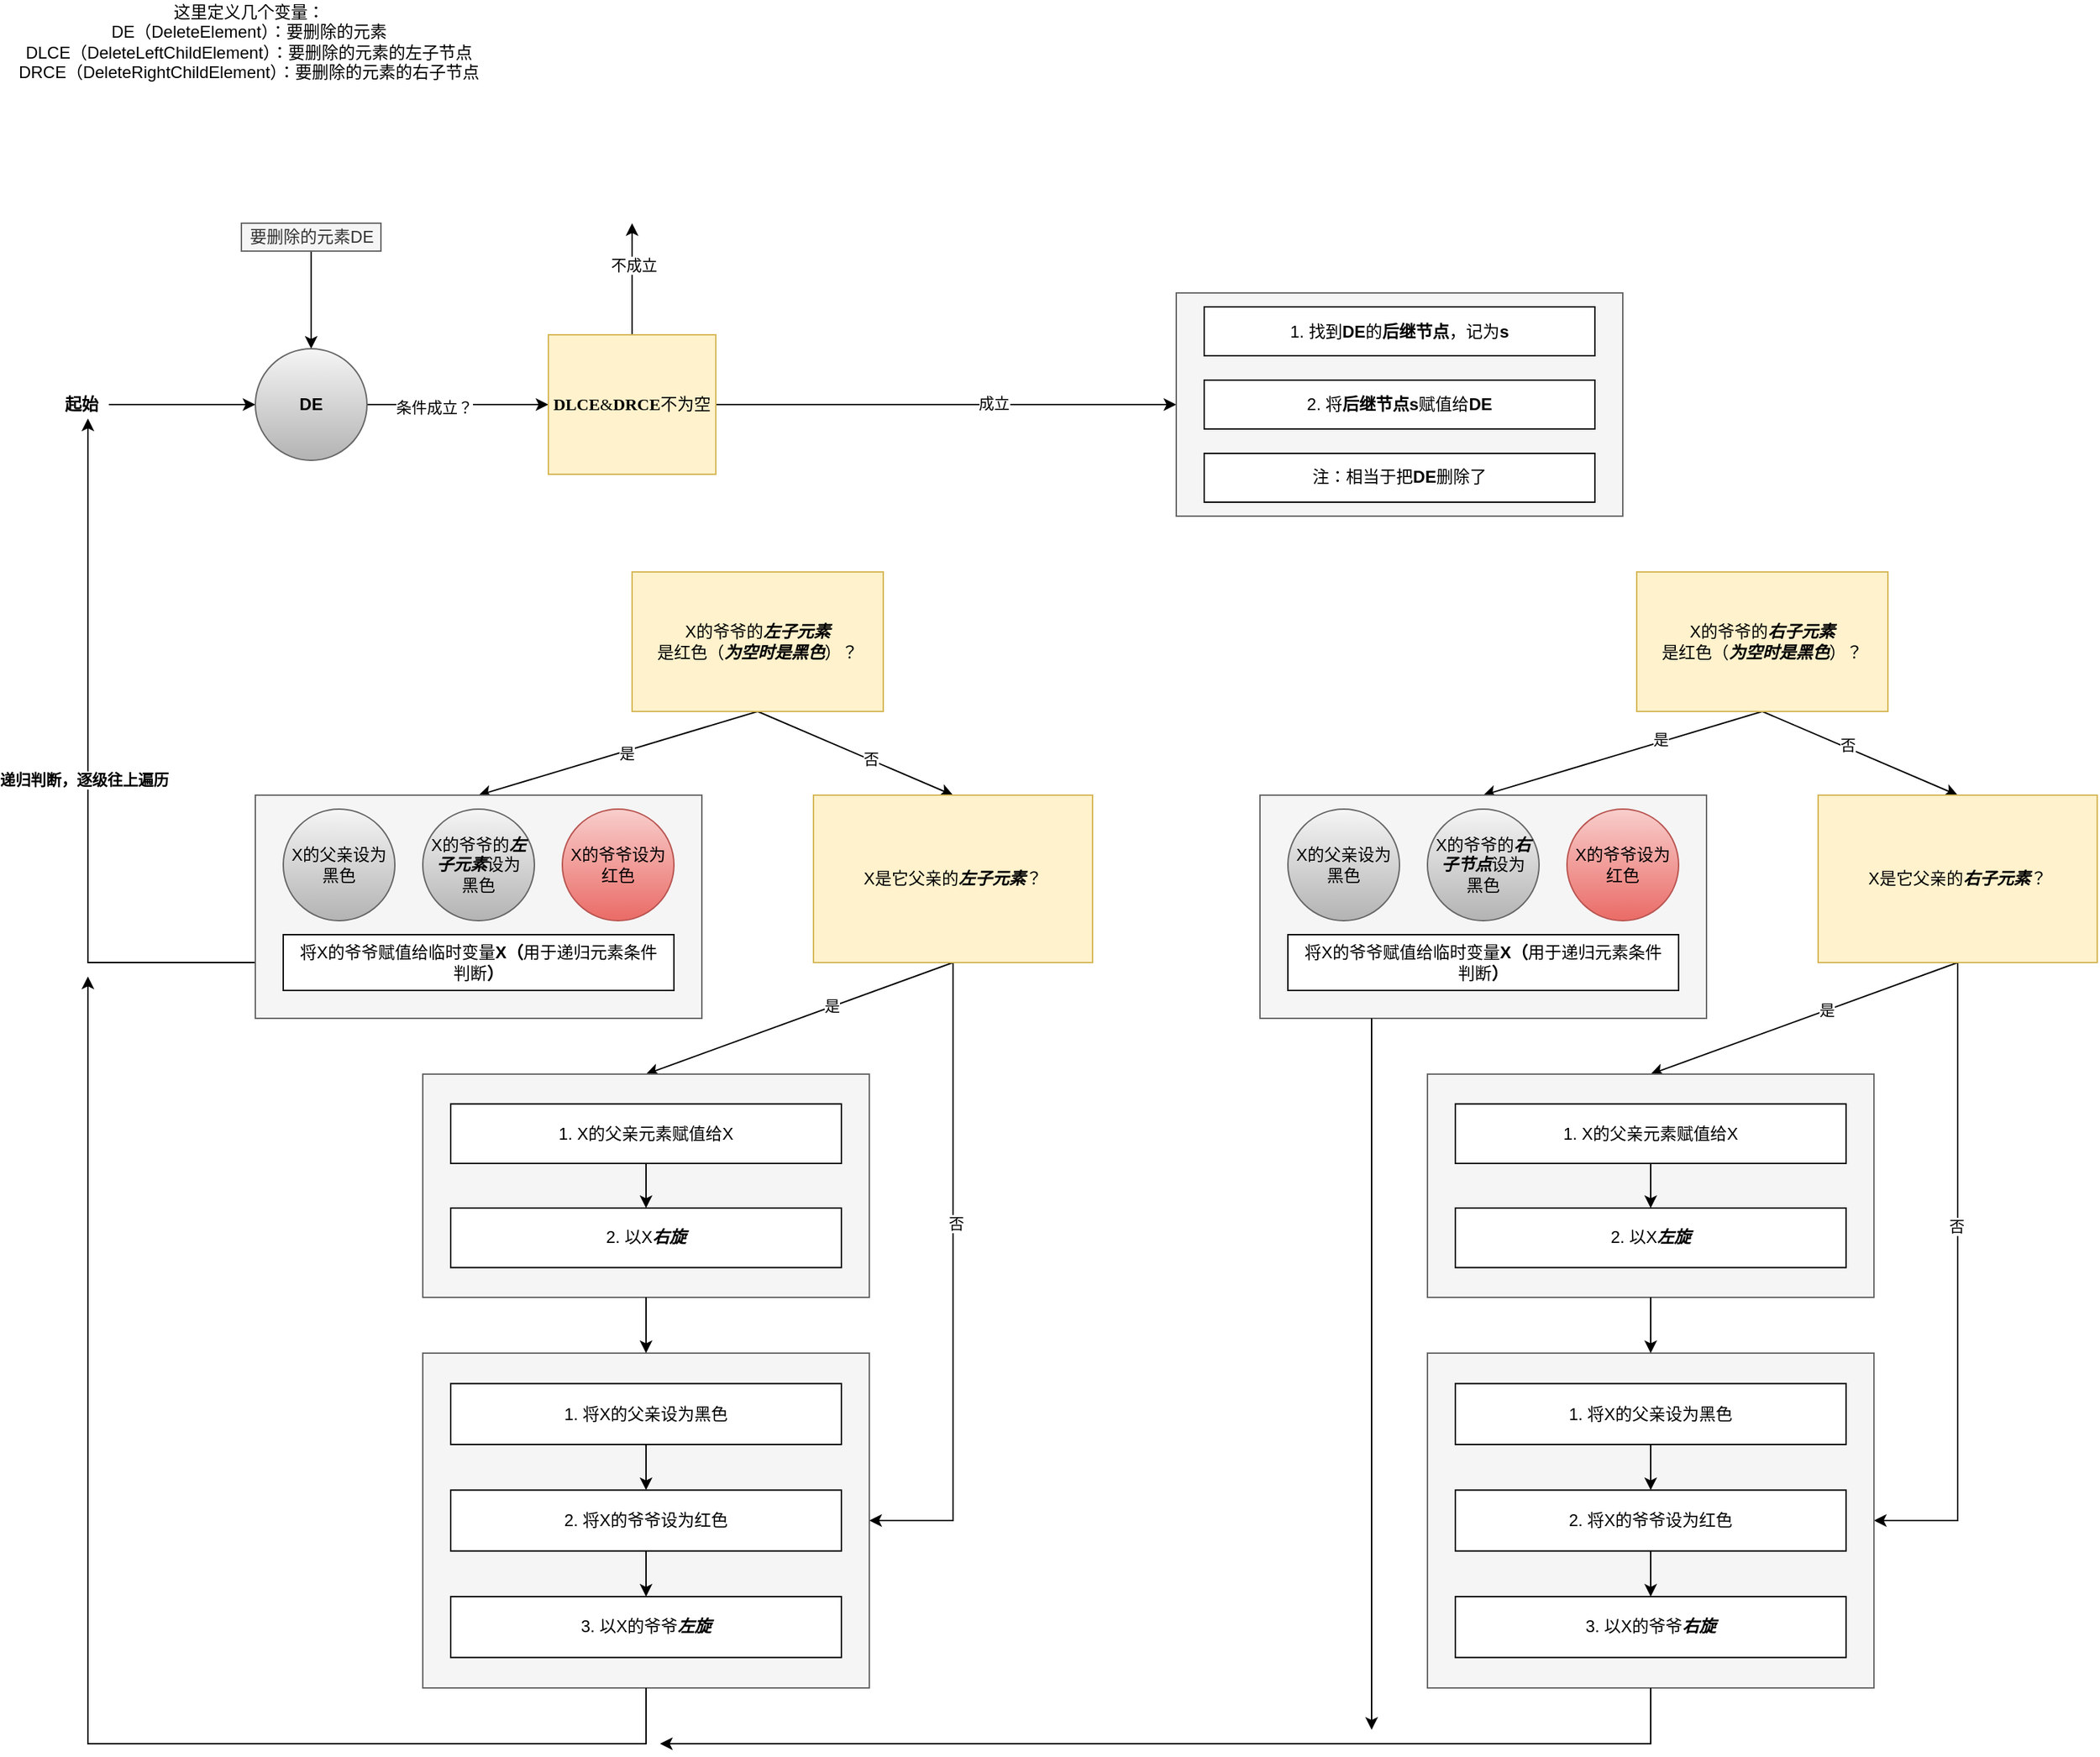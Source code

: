 <mxfile version="14.9.0" type="github">
  <diagram id="dqTE0z3j5utBwTfhuuDI" name="第 1 页">
    <mxGraphModel dx="1317" dy="457" grid="1" gridSize="10" guides="1" tooltips="1" connect="1" arrows="1" fold="1" page="0" pageScale="1" pageWidth="827" pageHeight="1169" math="0" shadow="0">
      <root>
        <mxCell id="0" />
        <mxCell id="1" parent="0" />
        <mxCell id="QXMiSGdsMHIv6WNnIhJc-1" value="" style="edgeStyle=orthogonalEdgeStyle;rounded=0;orthogonalLoop=1;jettySize=auto;html=1;fontFamily=Times New Roman;" edge="1" parent="1" source="QXMiSGdsMHIv6WNnIhJc-2" target="QXMiSGdsMHIv6WNnIhJc-7">
          <mxGeometry relative="1" as="geometry" />
        </mxCell>
        <mxCell id="QXMiSGdsMHIv6WNnIhJc-2" value="要删除的元素DE" style="text;html=1;align=center;verticalAlign=middle;resizable=0;points=[];autosize=1;strokeColor=#666666;fillColor=#f5f5f5;fontColor=#333333;" vertex="1" parent="1">
          <mxGeometry x="150" y="230" width="100" height="20" as="geometry" />
        </mxCell>
        <mxCell id="QXMiSGdsMHIv6WNnIhJc-3" value="" style="edgeStyle=orthogonalEdgeStyle;rounded=0;orthogonalLoop=1;jettySize=auto;html=1;fontFamily=Times New Roman;" edge="1" parent="1" source="QXMiSGdsMHIv6WNnIhJc-4" target="QXMiSGdsMHIv6WNnIhJc-7">
          <mxGeometry relative="1" as="geometry" />
        </mxCell>
        <mxCell id="QXMiSGdsMHIv6WNnIhJc-4" value="&lt;font face=&quot;Tahoma&quot;&gt;起始&lt;/font&gt;" style="text;html=1;align=center;verticalAlign=middle;resizable=0;points=[];autosize=1;strokeColor=none;fontStyle=1;spacingTop=0;spacing=0;fontFamily=Times New Roman;" vertex="1" parent="1">
          <mxGeometry x="15" y="350" width="40" height="20" as="geometry" />
        </mxCell>
        <mxCell id="QXMiSGdsMHIv6WNnIhJc-5" value="" style="edgeStyle=orthogonalEdgeStyle;rounded=0;orthogonalLoop=1;jettySize=auto;html=1;fontFamily=Times New Roman;" edge="1" parent="1" source="QXMiSGdsMHIv6WNnIhJc-7">
          <mxGeometry relative="1" as="geometry">
            <mxPoint x="370" y="360.0" as="targetPoint" />
          </mxGeometry>
        </mxCell>
        <mxCell id="QXMiSGdsMHIv6WNnIhJc-6" value="条件成立？" style="edgeLabel;html=1;align=center;verticalAlign=middle;resizable=0;points=[];fontFamily=Times New Roman;" vertex="1" connectable="0" parent="QXMiSGdsMHIv6WNnIhJc-5">
          <mxGeometry x="-0.272" y="-2" relative="1" as="geometry">
            <mxPoint as="offset" />
          </mxGeometry>
        </mxCell>
        <mxCell id="QXMiSGdsMHIv6WNnIhJc-7" value="DE" style="ellipse;whiteSpace=wrap;html=1;aspect=fixed;fillColor=#f5f5f5;strokeColor=#666666;fontStyle=1;gradientColor=#b3b3b3;" vertex="1" parent="1">
          <mxGeometry x="160" y="320" width="80" height="80" as="geometry" />
        </mxCell>
        <mxCell id="QXMiSGdsMHIv6WNnIhJc-8" value="" style="edgeStyle=orthogonalEdgeStyle;rounded=0;orthogonalLoop=1;jettySize=auto;html=1;entryX=0;entryY=0.5;entryDx=0;entryDy=0;" edge="1" parent="1" source="QXMiSGdsMHIv6WNnIhJc-12">
          <mxGeometry relative="1" as="geometry">
            <mxPoint x="820" y="360.0" as="targetPoint" />
          </mxGeometry>
        </mxCell>
        <mxCell id="QXMiSGdsMHIv6WNnIhJc-9" value="成立" style="edgeLabel;html=1;align=center;verticalAlign=middle;resizable=0;points=[];" vertex="1" connectable="0" parent="QXMiSGdsMHIv6WNnIhJc-8">
          <mxGeometry x="0.208" y="2" relative="1" as="geometry">
            <mxPoint as="offset" />
          </mxGeometry>
        </mxCell>
        <mxCell id="QXMiSGdsMHIv6WNnIhJc-10" value="" style="edgeStyle=orthogonalEdgeStyle;rounded=0;orthogonalLoop=1;jettySize=auto;html=1;" edge="1" parent="1" source="QXMiSGdsMHIv6WNnIhJc-12">
          <mxGeometry relative="1" as="geometry">
            <mxPoint x="430.0" y="230" as="targetPoint" />
          </mxGeometry>
        </mxCell>
        <mxCell id="QXMiSGdsMHIv6WNnIhJc-11" value="不成立" style="edgeLabel;html=1;align=center;verticalAlign=middle;resizable=0;points=[];" vertex="1" connectable="0" parent="QXMiSGdsMHIv6WNnIhJc-10">
          <mxGeometry x="0.265" relative="1" as="geometry">
            <mxPoint as="offset" />
          </mxGeometry>
        </mxCell>
        <mxCell id="QXMiSGdsMHIv6WNnIhJc-12" value="&lt;b&gt;DLCE&lt;/b&gt;&amp;amp;&lt;b&gt;DRCE&lt;/b&gt;不为空" style="rounded=0;whiteSpace=wrap;html=1;fontFamily=Times New Roman;align=center;fillColor=#fff2cc;strokeColor=#d6b656;" vertex="1" parent="1">
          <mxGeometry x="370" y="310" width="120" height="100" as="geometry" />
        </mxCell>
        <mxCell id="QXMiSGdsMHIv6WNnIhJc-20" style="rounded=0;orthogonalLoop=1;jettySize=auto;html=1;exitX=0.5;exitY=1;exitDx=0;exitDy=0;entryX=0.5;entryY=0;entryDx=0;entryDy=0;" edge="1" parent="1" source="QXMiSGdsMHIv6WNnIhJc-24" target="QXMiSGdsMHIv6WNnIhJc-52">
          <mxGeometry relative="1" as="geometry" />
        </mxCell>
        <mxCell id="QXMiSGdsMHIv6WNnIhJc-21" value="是" style="edgeLabel;html=1;align=center;verticalAlign=middle;resizable=0;points=[];" vertex="1" connectable="0" parent="QXMiSGdsMHIv6WNnIhJc-20">
          <mxGeometry x="-0.274" y="-2" relative="1" as="geometry">
            <mxPoint as="offset" />
          </mxGeometry>
        </mxCell>
        <mxCell id="QXMiSGdsMHIv6WNnIhJc-22" style="edgeStyle=none;rounded=0;orthogonalLoop=1;jettySize=auto;html=1;exitX=0.5;exitY=1;exitDx=0;exitDy=0;entryX=0.5;entryY=0;entryDx=0;entryDy=0;" edge="1" parent="1" source="QXMiSGdsMHIv6WNnIhJc-24" target="QXMiSGdsMHIv6WNnIhJc-61">
          <mxGeometry relative="1" as="geometry" />
        </mxCell>
        <mxCell id="QXMiSGdsMHIv6WNnIhJc-23" value="否" style="edgeLabel;html=1;align=center;verticalAlign=middle;resizable=0;points=[];" vertex="1" connectable="0" parent="QXMiSGdsMHIv6WNnIhJc-22">
          <mxGeometry x="-0.146" y="2" relative="1" as="geometry">
            <mxPoint as="offset" />
          </mxGeometry>
        </mxCell>
        <mxCell id="QXMiSGdsMHIv6WNnIhJc-24" value="X的爷爷的&lt;b&gt;&lt;font size=&quot;1&quot;&gt;&lt;i style=&quot;font-size: 12px&quot;&gt;右子元素&lt;/i&gt;&lt;/font&gt;&lt;/b&gt;&lt;br&gt;是红色（&lt;b&gt;&lt;i&gt;为空时是黑色&lt;/i&gt;&lt;/b&gt;）？" style="rounded=0;whiteSpace=wrap;html=1;fillColor=#fff2cc;strokeColor=#d6b656;" vertex="1" parent="1">
          <mxGeometry x="1150" y="480" width="180" height="100" as="geometry" />
        </mxCell>
        <mxCell id="QXMiSGdsMHIv6WNnIhJc-25" style="edgeStyle=none;rounded=0;orthogonalLoop=1;jettySize=auto;html=1;exitX=0.5;exitY=1;exitDx=0;exitDy=0;entryX=0.5;entryY=0;entryDx=0;entryDy=0;" edge="1" parent="1" source="QXMiSGdsMHIv6WNnIhJc-29" target="QXMiSGdsMHIv6WNnIhJc-46">
          <mxGeometry relative="1" as="geometry" />
        </mxCell>
        <mxCell id="QXMiSGdsMHIv6WNnIhJc-26" value="是" style="edgeLabel;html=1;align=center;verticalAlign=middle;resizable=0;points=[];" vertex="1" connectable="0" parent="QXMiSGdsMHIv6WNnIhJc-25">
          <mxGeometry x="-0.057" y="1" relative="1" as="geometry">
            <mxPoint as="offset" />
          </mxGeometry>
        </mxCell>
        <mxCell id="QXMiSGdsMHIv6WNnIhJc-27" style="edgeStyle=none;rounded=0;orthogonalLoop=1;jettySize=auto;html=1;exitX=0.5;exitY=1;exitDx=0;exitDy=0;entryX=0.5;entryY=0;entryDx=0;entryDy=0;" edge="1" parent="1" source="QXMiSGdsMHIv6WNnIhJc-29" target="QXMiSGdsMHIv6WNnIhJc-36">
          <mxGeometry relative="1" as="geometry" />
        </mxCell>
        <mxCell id="QXMiSGdsMHIv6WNnIhJc-28" value="否" style="edgeLabel;html=1;align=center;verticalAlign=middle;resizable=0;points=[];" vertex="1" connectable="0" parent="QXMiSGdsMHIv6WNnIhJc-27">
          <mxGeometry x="0.153" y="1" relative="1" as="geometry">
            <mxPoint x="-1" as="offset" />
          </mxGeometry>
        </mxCell>
        <mxCell id="QXMiSGdsMHIv6WNnIhJc-29" value="X的爷爷的&lt;b&gt;&lt;font size=&quot;1&quot;&gt;&lt;i style=&quot;font-size: 12px&quot;&gt;左子元素&lt;/i&gt;&lt;/font&gt;&lt;/b&gt;&lt;br&gt;是红色（&lt;b&gt;&lt;i&gt;为空时是黑色&lt;/i&gt;&lt;/b&gt;）？" style="rounded=0;whiteSpace=wrap;html=1;fillColor=#fff2cc;strokeColor=#d6b656;" vertex="1" parent="1">
          <mxGeometry x="430" y="480" width="180" height="100" as="geometry" />
        </mxCell>
        <mxCell id="QXMiSGdsMHIv6WNnIhJc-30" style="edgeStyle=orthogonalEdgeStyle;rounded=0;orthogonalLoop=1;jettySize=auto;html=1;" edge="1" parent="1" source="QXMiSGdsMHIv6WNnIhJc-46" target="QXMiSGdsMHIv6WNnIhJc-4">
          <mxGeometry relative="1" as="geometry">
            <Array as="points">
              <mxPoint x="40" y="760" />
            </Array>
          </mxGeometry>
        </mxCell>
        <mxCell id="QXMiSGdsMHIv6WNnIhJc-31" value="递归判断，逐级往上遍历" style="edgeLabel;html=1;align=center;verticalAlign=middle;resizable=0;points=[];fontStyle=1" vertex="1" connectable="0" parent="QXMiSGdsMHIv6WNnIhJc-30">
          <mxGeometry x="-0.013" y="3" relative="1" as="geometry">
            <mxPoint as="offset" />
          </mxGeometry>
        </mxCell>
        <mxCell id="QXMiSGdsMHIv6WNnIhJc-32" style="edgeStyle=none;rounded=0;orthogonalLoop=1;jettySize=auto;html=1;exitX=0.5;exitY=1;exitDx=0;exitDy=0;entryX=0.5;entryY=0;entryDx=0;entryDy=0;" edge="1" parent="1" source="QXMiSGdsMHIv6WNnIhJc-36" target="QXMiSGdsMHIv6WNnIhJc-76">
          <mxGeometry relative="1" as="geometry">
            <mxPoint x="490" y="870" as="targetPoint" />
          </mxGeometry>
        </mxCell>
        <mxCell id="QXMiSGdsMHIv6WNnIhJc-33" value="是" style="edgeLabel;html=1;align=center;verticalAlign=middle;resizable=0;points=[];" vertex="1" connectable="0" parent="QXMiSGdsMHIv6WNnIhJc-32">
          <mxGeometry x="-0.21" y="-1" relative="1" as="geometry">
            <mxPoint as="offset" />
          </mxGeometry>
        </mxCell>
        <mxCell id="QXMiSGdsMHIv6WNnIhJc-34" style="edgeStyle=orthogonalEdgeStyle;rounded=0;orthogonalLoop=1;jettySize=auto;html=1;exitX=0.5;exitY=1;exitDx=0;exitDy=0;entryX=1;entryY=0.5;entryDx=0;entryDy=0;" edge="1" parent="1" source="QXMiSGdsMHIv6WNnIhJc-36" target="QXMiSGdsMHIv6WNnIhJc-38">
          <mxGeometry relative="1" as="geometry" />
        </mxCell>
        <mxCell id="QXMiSGdsMHIv6WNnIhJc-35" value="否" style="edgeLabel;html=1;align=center;verticalAlign=middle;resizable=0;points=[];" vertex="1" connectable="0" parent="QXMiSGdsMHIv6WNnIhJc-34">
          <mxGeometry x="-0.187" y="2" relative="1" as="geometry">
            <mxPoint as="offset" />
          </mxGeometry>
        </mxCell>
        <mxCell id="QXMiSGdsMHIv6WNnIhJc-36" value="X是它父亲的&lt;b&gt;&lt;i&gt;左子元素&lt;/i&gt;&lt;/b&gt;？" style="rounded=0;whiteSpace=wrap;html=1;fillColor=#fff2cc;strokeColor=#d6b656;" vertex="1" parent="1">
          <mxGeometry x="560" y="640" width="200" height="120" as="geometry" />
        </mxCell>
        <mxCell id="QXMiSGdsMHIv6WNnIhJc-37" value="" style="group" vertex="1" connectable="0" parent="1">
          <mxGeometry x="280" y="1040" width="320" height="240" as="geometry" />
        </mxCell>
        <mxCell id="QXMiSGdsMHIv6WNnIhJc-38" value="" style="rounded=0;whiteSpace=wrap;html=1;fillColor=#f5f5f5;strokeColor=#666666;fontColor=#333333;" vertex="1" parent="QXMiSGdsMHIv6WNnIhJc-37">
          <mxGeometry width="320" height="240.0" as="geometry" />
        </mxCell>
        <mxCell id="QXMiSGdsMHIv6WNnIhJc-39" value="1.&amp;nbsp;将X的父亲设为黑色" style="rounded=0;whiteSpace=wrap;html=1;" vertex="1" parent="QXMiSGdsMHIv6WNnIhJc-37">
          <mxGeometry x="20" y="21.818" width="280" height="43.636" as="geometry" />
        </mxCell>
        <mxCell id="QXMiSGdsMHIv6WNnIhJc-40" value="2.&amp;nbsp;将X的爷爷设为红色" style="rounded=0;whiteSpace=wrap;html=1;" vertex="1" parent="QXMiSGdsMHIv6WNnIhJc-37">
          <mxGeometry x="20" y="98.182" width="280" height="43.636" as="geometry" />
        </mxCell>
        <mxCell id="QXMiSGdsMHIv6WNnIhJc-41" value="" style="edgeStyle=none;rounded=0;orthogonalLoop=1;jettySize=auto;html=1;" edge="1" parent="QXMiSGdsMHIv6WNnIhJc-37" source="QXMiSGdsMHIv6WNnIhJc-39" target="QXMiSGdsMHIv6WNnIhJc-40">
          <mxGeometry relative="1" as="geometry" />
        </mxCell>
        <mxCell id="QXMiSGdsMHIv6WNnIhJc-42" value="3.&amp;nbsp;以X的爷爷&lt;b&gt;&lt;i&gt;左旋&lt;/i&gt;&lt;/b&gt;" style="rounded=0;whiteSpace=wrap;html=1;" vertex="1" parent="QXMiSGdsMHIv6WNnIhJc-37">
          <mxGeometry x="20" y="174.545" width="280" height="43.636" as="geometry" />
        </mxCell>
        <mxCell id="QXMiSGdsMHIv6WNnIhJc-43" value="" style="edgeStyle=none;rounded=0;orthogonalLoop=1;jettySize=auto;html=1;" edge="1" parent="QXMiSGdsMHIv6WNnIhJc-37" source="QXMiSGdsMHIv6WNnIhJc-40" target="QXMiSGdsMHIv6WNnIhJc-42">
          <mxGeometry relative="1" as="geometry" />
        </mxCell>
        <mxCell id="QXMiSGdsMHIv6WNnIhJc-45" value="" style="group" vertex="1" connectable="0" parent="1">
          <mxGeometry x="160" y="640" width="320" height="160" as="geometry" />
        </mxCell>
        <mxCell id="QXMiSGdsMHIv6WNnIhJc-46" value="" style="rounded=0;whiteSpace=wrap;html=1;fillColor=#f5f5f5;strokeColor=#666666;fontColor=#333333;" vertex="1" parent="QXMiSGdsMHIv6WNnIhJc-45">
          <mxGeometry width="320" height="160" as="geometry" />
        </mxCell>
        <mxCell id="QXMiSGdsMHIv6WNnIhJc-47" value="X的父亲设为&lt;br&gt;黑色" style="ellipse;whiteSpace=wrap;html=1;aspect=fixed;fillColor=#f5f5f5;strokeColor=#666666;gradientColor=#b3b3b3;" vertex="1" parent="QXMiSGdsMHIv6WNnIhJc-45">
          <mxGeometry x="20" y="10" width="80" height="80" as="geometry" />
        </mxCell>
        <mxCell id="QXMiSGdsMHIv6WNnIhJc-48" value="X的爷爷的&lt;b&gt;&lt;font style=&quot;font-size: 12px&quot;&gt;&lt;i&gt;左子元素&lt;/i&gt;&lt;/font&gt;&lt;/b&gt;设为&lt;br&gt;黑色" style="ellipse;whiteSpace=wrap;html=1;aspect=fixed;fillColor=#f5f5f5;strokeColor=#666666;gradientColor=#b3b3b3;" vertex="1" parent="QXMiSGdsMHIv6WNnIhJc-45">
          <mxGeometry x="120" y="10" width="80" height="80" as="geometry" />
        </mxCell>
        <mxCell id="QXMiSGdsMHIv6WNnIhJc-49" value="X的爷爷设为&lt;br&gt;红色" style="ellipse;whiteSpace=wrap;html=1;aspect=fixed;fillColor=#f8cecc;strokeColor=#b85450;gradientColor=#ea6b66;" vertex="1" parent="QXMiSGdsMHIv6WNnIhJc-45">
          <mxGeometry x="220" y="10" width="80" height="80" as="geometry" />
        </mxCell>
        <mxCell id="QXMiSGdsMHIv6WNnIhJc-50" value="将X的爷爷赋值给临时变量&lt;b&gt;X（&lt;/b&gt;用于递归元素条件&lt;br&gt;判断&lt;b&gt;）&lt;/b&gt;" style="rounded=0;whiteSpace=wrap;html=1;" vertex="1" parent="QXMiSGdsMHIv6WNnIhJc-45">
          <mxGeometry x="20" y="100" width="280" height="40" as="geometry" />
        </mxCell>
        <mxCell id="QXMiSGdsMHIv6WNnIhJc-51" value="" style="group" vertex="1" connectable="0" parent="1">
          <mxGeometry x="880" y="640" width="320" height="160" as="geometry" />
        </mxCell>
        <mxCell id="QXMiSGdsMHIv6WNnIhJc-52" value="" style="rounded=0;whiteSpace=wrap;html=1;fillColor=#f5f5f5;strokeColor=#666666;fontColor=#333333;" vertex="1" parent="QXMiSGdsMHIv6WNnIhJc-51">
          <mxGeometry width="320" height="160" as="geometry" />
        </mxCell>
        <mxCell id="QXMiSGdsMHIv6WNnIhJc-53" value="X的父亲设为&lt;br&gt;黑色" style="ellipse;whiteSpace=wrap;html=1;aspect=fixed;fillColor=#f5f5f5;strokeColor=#666666;gradientColor=#b3b3b3;" vertex="1" parent="QXMiSGdsMHIv6WNnIhJc-51">
          <mxGeometry x="20" y="10" width="80" height="80" as="geometry" />
        </mxCell>
        <mxCell id="QXMiSGdsMHIv6WNnIhJc-54" value="X的爷爷的&lt;font size=&quot;1&quot;&gt;&lt;b&gt;&lt;i style=&quot;font-size: 12px&quot;&gt;右子节点&lt;/i&gt;&lt;/b&gt;&lt;/font&gt;设为&lt;br&gt;黑色" style="ellipse;whiteSpace=wrap;html=1;aspect=fixed;fillColor=#f5f5f5;strokeColor=#666666;gradientColor=#b3b3b3;" vertex="1" parent="QXMiSGdsMHIv6WNnIhJc-51">
          <mxGeometry x="120" y="10" width="80" height="80" as="geometry" />
        </mxCell>
        <mxCell id="QXMiSGdsMHIv6WNnIhJc-55" value="X的爷爷设为&lt;br&gt;红色" style="ellipse;whiteSpace=wrap;html=1;aspect=fixed;fillColor=#f8cecc;strokeColor=#b85450;gradientColor=#ea6b66;" vertex="1" parent="QXMiSGdsMHIv6WNnIhJc-51">
          <mxGeometry x="220" y="10" width="80" height="80" as="geometry" />
        </mxCell>
        <mxCell id="QXMiSGdsMHIv6WNnIhJc-56" value="将X的爷爷赋值给临时变量&lt;b&gt;X（&lt;/b&gt;用于递归元素条件&lt;br&gt;判断&lt;b&gt;）&lt;/b&gt;" style="rounded=0;whiteSpace=wrap;html=1;" vertex="1" parent="QXMiSGdsMHIv6WNnIhJc-51">
          <mxGeometry x="20" y="100" width="280" height="40" as="geometry" />
        </mxCell>
        <mxCell id="QXMiSGdsMHIv6WNnIhJc-57" style="rounded=0;orthogonalLoop=1;jettySize=auto;html=1;exitX=0.5;exitY=1;exitDx=0;exitDy=0;entryX=0.5;entryY=0;entryDx=0;entryDy=0;" edge="1" parent="1" source="QXMiSGdsMHIv6WNnIhJc-61" target="QXMiSGdsMHIv6WNnIhJc-70">
          <mxGeometry relative="1" as="geometry">
            <mxPoint x="1200" y="820" as="targetPoint" />
          </mxGeometry>
        </mxCell>
        <mxCell id="QXMiSGdsMHIv6WNnIhJc-58" value="是" style="edgeLabel;html=1;align=center;verticalAlign=middle;resizable=0;points=[];" vertex="1" connectable="0" parent="QXMiSGdsMHIv6WNnIhJc-57">
          <mxGeometry x="-0.144" relative="1" as="geometry">
            <mxPoint as="offset" />
          </mxGeometry>
        </mxCell>
        <mxCell id="QXMiSGdsMHIv6WNnIhJc-59" style="edgeStyle=orthogonalEdgeStyle;rounded=0;orthogonalLoop=1;jettySize=auto;html=1;exitX=0.5;exitY=1;exitDx=0;exitDy=0;entryX=1;entryY=0.5;entryDx=0;entryDy=0;" edge="1" parent="1" source="QXMiSGdsMHIv6WNnIhJc-61" target="QXMiSGdsMHIv6WNnIhJc-63">
          <mxGeometry relative="1" as="geometry" />
        </mxCell>
        <mxCell id="QXMiSGdsMHIv6WNnIhJc-60" value="否" style="edgeLabel;html=1;align=center;verticalAlign=middle;resizable=0;points=[];" vertex="1" connectable="0" parent="QXMiSGdsMHIv6WNnIhJc-59">
          <mxGeometry x="-0.178" y="-1" relative="1" as="geometry">
            <mxPoint as="offset" />
          </mxGeometry>
        </mxCell>
        <mxCell id="QXMiSGdsMHIv6WNnIhJc-61" value="X是它父亲的&lt;b&gt;&lt;i&gt;右子元素&lt;/i&gt;&lt;/b&gt;？" style="rounded=0;whiteSpace=wrap;html=1;fillColor=#fff2cc;strokeColor=#d6b656;" vertex="1" parent="1">
          <mxGeometry x="1280" y="640" width="200" height="120" as="geometry" />
        </mxCell>
        <mxCell id="QXMiSGdsMHIv6WNnIhJc-62" value="" style="group" vertex="1" connectable="0" parent="1">
          <mxGeometry x="1000" y="1040" width="320" height="240" as="geometry" />
        </mxCell>
        <mxCell id="QXMiSGdsMHIv6WNnIhJc-63" value="" style="rounded=0;whiteSpace=wrap;html=1;fillColor=#f5f5f5;strokeColor=#666666;fontColor=#333333;" vertex="1" parent="QXMiSGdsMHIv6WNnIhJc-62">
          <mxGeometry width="320" height="240.0" as="geometry" />
        </mxCell>
        <mxCell id="QXMiSGdsMHIv6WNnIhJc-64" value="1.&amp;nbsp;将X的父亲设为黑色" style="rounded=0;whiteSpace=wrap;html=1;" vertex="1" parent="QXMiSGdsMHIv6WNnIhJc-62">
          <mxGeometry x="20" y="21.818" width="280" height="43.636" as="geometry" />
        </mxCell>
        <mxCell id="QXMiSGdsMHIv6WNnIhJc-65" value="2.&amp;nbsp;将X的爷爷设为红色" style="rounded=0;whiteSpace=wrap;html=1;" vertex="1" parent="QXMiSGdsMHIv6WNnIhJc-62">
          <mxGeometry x="20" y="98.182" width="280" height="43.636" as="geometry" />
        </mxCell>
        <mxCell id="QXMiSGdsMHIv6WNnIhJc-66" value="" style="edgeStyle=none;rounded=0;orthogonalLoop=1;jettySize=auto;html=1;" edge="1" parent="QXMiSGdsMHIv6WNnIhJc-62" source="QXMiSGdsMHIv6WNnIhJc-64" target="QXMiSGdsMHIv6WNnIhJc-65">
          <mxGeometry relative="1" as="geometry" />
        </mxCell>
        <mxCell id="QXMiSGdsMHIv6WNnIhJc-67" value="3.&amp;nbsp;以X的爷爷&lt;b&gt;&lt;i&gt;右旋&lt;/i&gt;&lt;/b&gt;" style="rounded=0;whiteSpace=wrap;html=1;" vertex="1" parent="QXMiSGdsMHIv6WNnIhJc-62">
          <mxGeometry x="20" y="174.545" width="280" height="43.636" as="geometry" />
        </mxCell>
        <mxCell id="QXMiSGdsMHIv6WNnIhJc-68" value="" style="edgeStyle=none;rounded=0;orthogonalLoop=1;jettySize=auto;html=1;" edge="1" parent="QXMiSGdsMHIv6WNnIhJc-62" source="QXMiSGdsMHIv6WNnIhJc-65" target="QXMiSGdsMHIv6WNnIhJc-67">
          <mxGeometry relative="1" as="geometry" />
        </mxCell>
        <mxCell id="QXMiSGdsMHIv6WNnIhJc-69" value="" style="group" vertex="1" connectable="0" parent="1">
          <mxGeometry x="1000" y="840" width="320" height="160" as="geometry" />
        </mxCell>
        <mxCell id="QXMiSGdsMHIv6WNnIhJc-70" value="" style="rounded=0;whiteSpace=wrap;html=1;fillColor=#f5f5f5;strokeColor=#666666;fontColor=#333333;" vertex="1" parent="QXMiSGdsMHIv6WNnIhJc-69">
          <mxGeometry width="320" height="160" as="geometry" />
        </mxCell>
        <mxCell id="QXMiSGdsMHIv6WNnIhJc-71" value="1. X的父亲元素赋值给X" style="rounded=0;whiteSpace=wrap;html=1;" vertex="1" parent="QXMiSGdsMHIv6WNnIhJc-69">
          <mxGeometry x="20" y="21.333" width="280" height="42.667" as="geometry" />
        </mxCell>
        <mxCell id="QXMiSGdsMHIv6WNnIhJc-72" value="2.&amp;nbsp;以X&lt;b&gt;&lt;i&gt;左旋&lt;/i&gt;&lt;/b&gt;" style="rounded=0;whiteSpace=wrap;html=1;" vertex="1" parent="QXMiSGdsMHIv6WNnIhJc-69">
          <mxGeometry x="20" y="96" width="280" height="42.667" as="geometry" />
        </mxCell>
        <mxCell id="QXMiSGdsMHIv6WNnIhJc-73" value="" style="edgeStyle=none;rounded=0;orthogonalLoop=1;jettySize=auto;html=1;" edge="1" parent="QXMiSGdsMHIv6WNnIhJc-69" source="QXMiSGdsMHIv6WNnIhJc-71" target="QXMiSGdsMHIv6WNnIhJc-72">
          <mxGeometry as="geometry" />
        </mxCell>
        <mxCell id="QXMiSGdsMHIv6WNnIhJc-74" value="" style="edgeStyle=none;rounded=0;orthogonalLoop=1;jettySize=auto;html=1;entryX=0.5;entryY=0;entryDx=0;entryDy=0;" edge="1" parent="1" source="QXMiSGdsMHIv6WNnIhJc-70" target="QXMiSGdsMHIv6WNnIhJc-63">
          <mxGeometry relative="1" as="geometry" />
        </mxCell>
        <mxCell id="QXMiSGdsMHIv6WNnIhJc-75" value="" style="group" vertex="1" connectable="0" parent="1">
          <mxGeometry x="280" y="840" width="320" height="160" as="geometry" />
        </mxCell>
        <mxCell id="QXMiSGdsMHIv6WNnIhJc-76" value="" style="rounded=0;whiteSpace=wrap;html=1;fillColor=#f5f5f5;strokeColor=#666666;fontColor=#333333;" vertex="1" parent="QXMiSGdsMHIv6WNnIhJc-75">
          <mxGeometry width="320" height="160" as="geometry" />
        </mxCell>
        <mxCell id="QXMiSGdsMHIv6WNnIhJc-77" value="1. X的父亲元素赋值给X" style="rounded=0;whiteSpace=wrap;html=1;" vertex="1" parent="QXMiSGdsMHIv6WNnIhJc-75">
          <mxGeometry x="20" y="21.333" width="280" height="42.667" as="geometry" />
        </mxCell>
        <mxCell id="QXMiSGdsMHIv6WNnIhJc-78" value="2.&amp;nbsp;以X&lt;b&gt;&lt;i&gt;右旋&lt;/i&gt;&lt;/b&gt;" style="rounded=0;whiteSpace=wrap;html=1;" vertex="1" parent="QXMiSGdsMHIv6WNnIhJc-75">
          <mxGeometry x="20" y="96" width="280" height="42.667" as="geometry" />
        </mxCell>
        <mxCell id="QXMiSGdsMHIv6WNnIhJc-79" value="" style="edgeStyle=none;rounded=0;orthogonalLoop=1;jettySize=auto;html=1;" edge="1" parent="QXMiSGdsMHIv6WNnIhJc-75" source="QXMiSGdsMHIv6WNnIhJc-77" target="QXMiSGdsMHIv6WNnIhJc-78">
          <mxGeometry as="geometry" />
        </mxCell>
        <mxCell id="QXMiSGdsMHIv6WNnIhJc-80" value="" style="edgeStyle=orthogonalEdgeStyle;rounded=0;orthogonalLoop=1;jettySize=auto;html=1;" edge="1" parent="1" source="QXMiSGdsMHIv6WNnIhJc-76">
          <mxGeometry relative="1" as="geometry">
            <mxPoint x="440" y="1040" as="targetPoint" />
          </mxGeometry>
        </mxCell>
        <mxCell id="QXMiSGdsMHIv6WNnIhJc-81" style="edgeStyle=orthogonalEdgeStyle;rounded=0;orthogonalLoop=1;jettySize=auto;html=1;exitX=0.5;exitY=1;exitDx=0;exitDy=0;" edge="1" parent="1" source="QXMiSGdsMHIv6WNnIhJc-38">
          <mxGeometry relative="1" as="geometry">
            <mxPoint x="40" y="770" as="targetPoint" />
            <Array as="points">
              <mxPoint x="440" y="1320" />
              <mxPoint x="40" y="1320" />
            </Array>
          </mxGeometry>
        </mxCell>
        <mxCell id="QXMiSGdsMHIv6WNnIhJc-82" style="rounded=0;orthogonalLoop=1;jettySize=auto;html=1;exitX=0.5;exitY=1;exitDx=0;exitDy=0;edgeStyle=orthogonalEdgeStyle;" edge="1" parent="1" source="QXMiSGdsMHIv6WNnIhJc-63">
          <mxGeometry relative="1" as="geometry">
            <mxPoint x="450" y="1320" as="targetPoint" />
            <Array as="points">
              <mxPoint x="1160" y="1320" />
            </Array>
          </mxGeometry>
        </mxCell>
        <mxCell id="QXMiSGdsMHIv6WNnIhJc-83" style="edgeStyle=orthogonalEdgeStyle;rounded=0;orthogonalLoop=1;jettySize=auto;html=1;exitX=0.25;exitY=1;exitDx=0;exitDy=0;" edge="1" parent="1" source="QXMiSGdsMHIv6WNnIhJc-52">
          <mxGeometry relative="1" as="geometry">
            <mxPoint x="960" y="1310" as="targetPoint" />
          </mxGeometry>
        </mxCell>
        <mxCell id="QXMiSGdsMHIv6WNnIhJc-84" value="这里定义几个变量：&lt;br&gt;DE（DeleteElement）：要删除的元素&lt;br&gt;DLCE（DeleteLeftChildElement）：要删除的元素的左子节点&lt;br&gt;DRCE（DeleteRightChildElement）：要删除的元素的右子节点" style="text;html=1;align=center;verticalAlign=middle;resizable=0;points=[];autosize=1;strokeColor=none;" vertex="1" parent="1">
          <mxGeometry x="-20" y="70" width="350" height="60" as="geometry" />
        </mxCell>
        <mxCell id="QXMiSGdsMHIv6WNnIhJc-86" value="" style="rounded=0;whiteSpace=wrap;html=1;fillColor=#f5f5f5;strokeColor=#666666;fontColor=#333333;" vertex="1" parent="1">
          <mxGeometry x="820" y="280" width="320" height="160" as="geometry" />
        </mxCell>
        <mxCell id="QXMiSGdsMHIv6WNnIhJc-90" value="1. 找到&lt;b&gt;DE&lt;/b&gt;的&lt;b&gt;后继节点&lt;/b&gt;，记为&lt;b&gt;s&lt;/b&gt;" style="rounded=0;whiteSpace=wrap;html=1;align=center;" vertex="1" parent="1">
          <mxGeometry x="840" y="290.003" width="280" height="35" as="geometry" />
        </mxCell>
        <mxCell id="QXMiSGdsMHIv6WNnIhJc-92" value="2.&amp;nbsp;将&lt;b&gt;后继节点s&lt;/b&gt;赋值给&lt;b&gt;DE&lt;/b&gt;" style="rounded=0;whiteSpace=wrap;html=1;align=center;" vertex="1" parent="1">
          <mxGeometry x="840" y="342.497" width="280" height="35" as="geometry" />
        </mxCell>
        <mxCell id="QXMiSGdsMHIv6WNnIhJc-95" value="注：相当于把&lt;b&gt;DE&lt;/b&gt;删除了" style="rounded=0;whiteSpace=wrap;html=1;" vertex="1" parent="1">
          <mxGeometry x="840" y="394.997" width="280" height="35" as="geometry" />
        </mxCell>
      </root>
    </mxGraphModel>
  </diagram>
</mxfile>
